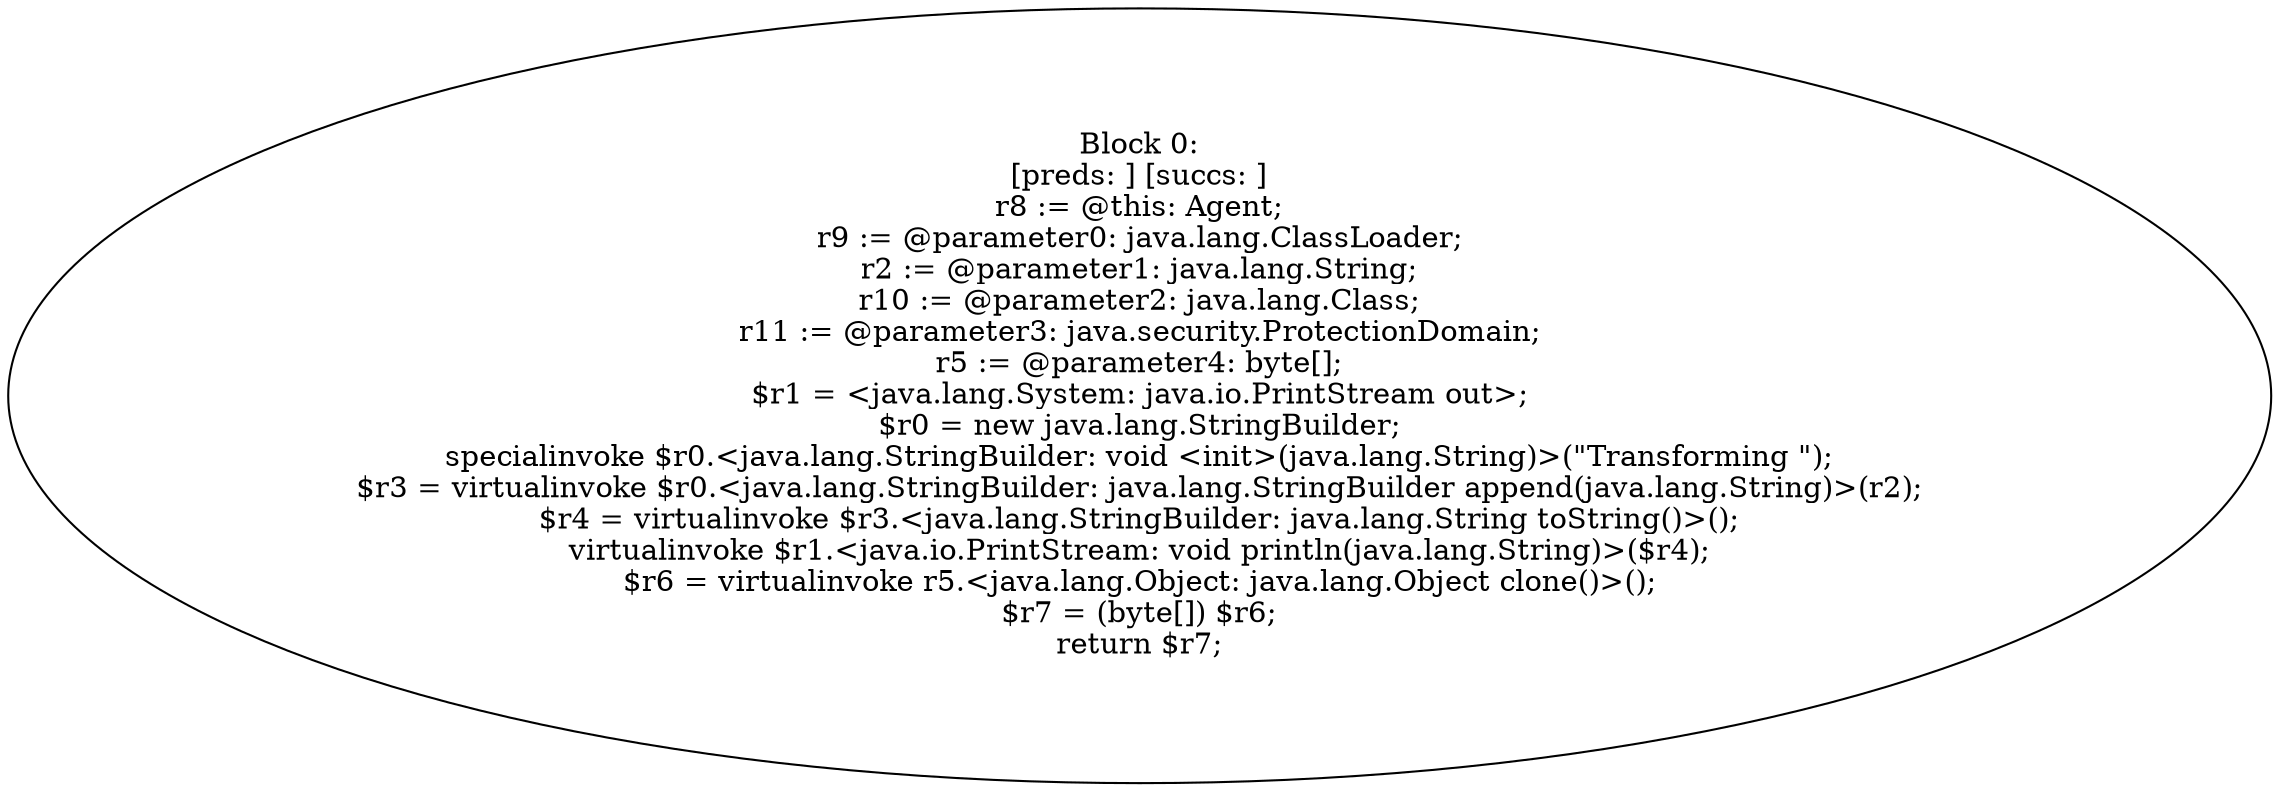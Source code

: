 digraph "unitGraph" {
    "Block 0:
[preds: ] [succs: ]
r8 := @this: Agent;
r9 := @parameter0: java.lang.ClassLoader;
r2 := @parameter1: java.lang.String;
r10 := @parameter2: java.lang.Class;
r11 := @parameter3: java.security.ProtectionDomain;
r5 := @parameter4: byte[];
$r1 = <java.lang.System: java.io.PrintStream out>;
$r0 = new java.lang.StringBuilder;
specialinvoke $r0.<java.lang.StringBuilder: void <init>(java.lang.String)>(\"Transforming \");
$r3 = virtualinvoke $r0.<java.lang.StringBuilder: java.lang.StringBuilder append(java.lang.String)>(r2);
$r4 = virtualinvoke $r3.<java.lang.StringBuilder: java.lang.String toString()>();
virtualinvoke $r1.<java.io.PrintStream: void println(java.lang.String)>($r4);
$r6 = virtualinvoke r5.<java.lang.Object: java.lang.Object clone()>();
$r7 = (byte[]) $r6;
return $r7;
"
}
